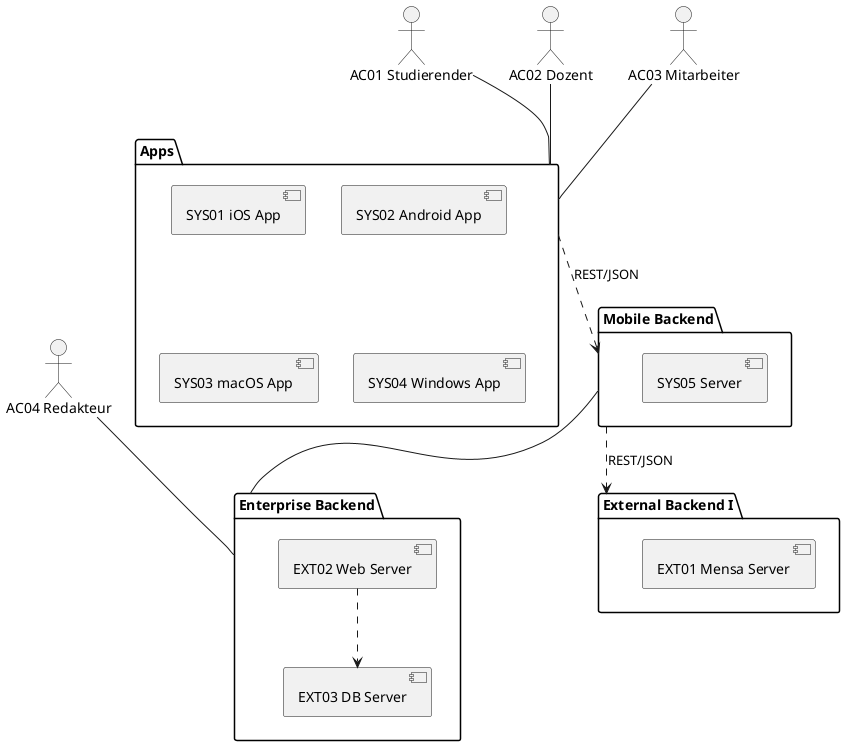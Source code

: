 @startuml

actor :AC01 Studierender: as AC01
actor :AC02 Dozent: as AC02
actor :AC03 Mitarbeiter: as AC03
actor :AC04 Redakteur: as AC04

package "Enterprise Backend" as PAC04 {
  component [EXT02 Web Server] as SYS01 
  component [EXT03 DB Server] as SYS02
}

package "Apps" as PAC01 {
  component [SYS01 iOS App] as SYS03
  component [SYS02 Android App] as SYS04
  component [SYS03 macOS App] as SYS07
  component [SYS04 Windows App] as SYS08
}

package "Mobile Backend" as PAC02 {
  component [SYS05 Server] as SYS05
}

package "External Backend I" as PAC03 {
  component [EXT01 Mensa Server] as SYS06
}
 
AC01 -- PAC01
AC02 -- PAC01
AC03 -- PAC01
AC04 -- PAC04
PAC01 ..> PAC02 : REST/JSON
PAC02 ..> PAC03 : REST/JSON
PAC02 -- PAC04
SYS01 ..> SYS02

@enduml